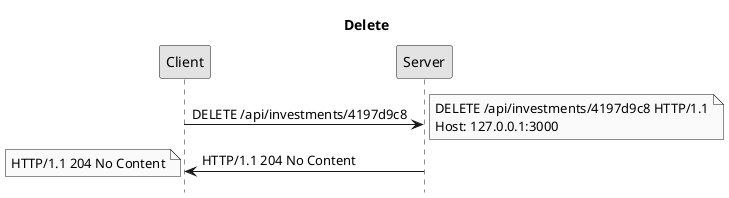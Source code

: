 @startuml
title Delete
hide footbox
skinparam monochrome true

Client -> Server: DELETE /api/investments/4197d9c8
note right: DELETE /api/investments/4197d9c8 HTTP/1.1\nHost: 127.0.0.1:3000
Server -> Client: HTTP/1.1 204 No Content
note left: HTTP/1.1 204 No Content
@enduml
